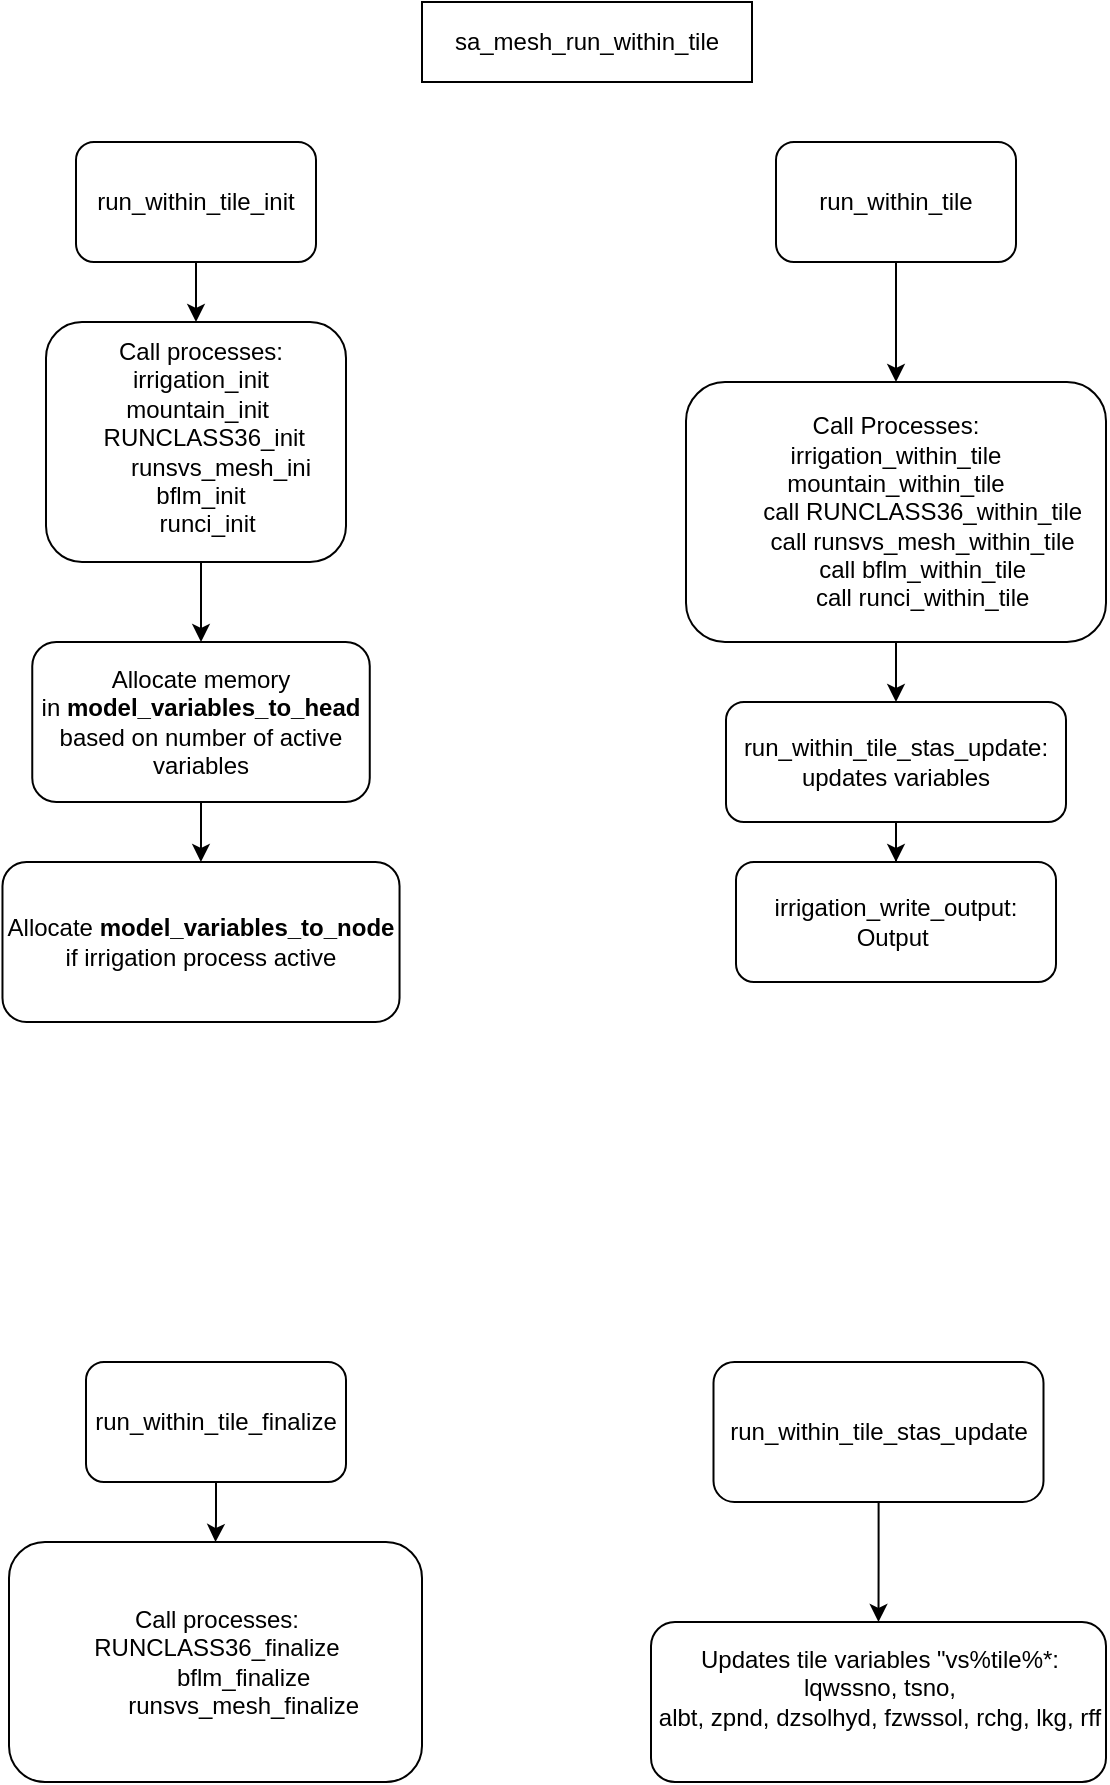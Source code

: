 <mxfile version="24.7.1" type="device">
  <diagram name="Page-1" id="llaCwsJbwQGVnoqfy9CV">
    <mxGraphModel dx="1584" dy="872" grid="1" gridSize="10" guides="1" tooltips="1" connect="1" arrows="1" fold="1" page="1" pageScale="1" pageWidth="850" pageHeight="1100" math="0" shadow="0">
      <root>
        <mxCell id="0" />
        <mxCell id="1" parent="0" />
        <mxCell id="n84rLuiJboxY6W36FprT-1" value="sa_mesh_run_within_tile" style="rounded=0;whiteSpace=wrap;html=1;" parent="1" vertex="1">
          <mxGeometry x="343" y="20" width="165" height="40" as="geometry" />
        </mxCell>
        <mxCell id="n84rLuiJboxY6W36FprT-4" value="" style="edgeStyle=orthogonalEdgeStyle;rounded=0;orthogonalLoop=1;jettySize=auto;html=1;" parent="1" source="n84rLuiJboxY6W36FprT-2" target="n84rLuiJboxY6W36FprT-3" edge="1">
          <mxGeometry relative="1" as="geometry" />
        </mxCell>
        <mxCell id="n84rLuiJboxY6W36FprT-2" value="run_within_tile_init" style="rounded=1;whiteSpace=wrap;html=1;" parent="1" vertex="1">
          <mxGeometry x="170" y="90" width="120" height="60" as="geometry" />
        </mxCell>
        <mxCell id="n84rLuiJboxY6W36FprT-7" value="" style="group" parent="1" vertex="1" connectable="0">
          <mxGeometry x="155" y="180" width="150" height="130" as="geometry" />
        </mxCell>
        <mxCell id="n84rLuiJboxY6W36FprT-3" value="&lt;div style=&quot;&quot;&gt;&lt;div style=&quot;text-align: center;&quot;&gt;&lt;br&gt;&lt;/div&gt;&lt;/div&gt;" style="whiteSpace=wrap;html=1;rounded=1;align=left;" parent="n84rLuiJboxY6W36FprT-7" vertex="1">
          <mxGeometry width="150" height="120" as="geometry" />
        </mxCell>
        <mxCell id="n84rLuiJboxY6W36FprT-6" value="&lt;div&gt;Call processes:&lt;/div&gt;&lt;div&gt;irrigation_init&lt;/div&gt;&lt;div&gt;mountain_init&lt;span style=&quot;background-color: initial;&quot;&gt;&amp;nbsp; &amp;nbsp;RUNCLASS36_init&lt;/span&gt;&lt;/div&gt;&lt;div&gt;&amp;nbsp; &amp;nbsp; &amp;nbsp; runsvs_mesh_ini&lt;/div&gt;&lt;div&gt;bflm_init&lt;/div&gt;&lt;div&gt;&amp;nbsp; runci_init&lt;/div&gt;&lt;div&gt;&lt;br&gt;&lt;/div&gt;" style="text;html=1;align=center;verticalAlign=middle;whiteSpace=wrap;rounded=0;" parent="n84rLuiJboxY6W36FprT-7" vertex="1">
          <mxGeometry x="15" y="10" width="125" height="110" as="geometry" />
        </mxCell>
        <mxCell id="n84rLuiJboxY6W36FprT-18" value="" style="edgeStyle=orthogonalEdgeStyle;rounded=0;orthogonalLoop=1;jettySize=auto;html=1;" parent="1" source="n84rLuiJboxY6W36FprT-12" target="n84rLuiJboxY6W36FprT-17" edge="1">
          <mxGeometry relative="1" as="geometry" />
        </mxCell>
        <mxCell id="n84rLuiJboxY6W36FprT-12" value="Allocate memory in&amp;nbsp;&lt;b&gt;model_variables_to_head&lt;/b&gt; based on number of active variables" style="rounded=1;whiteSpace=wrap;html=1;" parent="1" vertex="1">
          <mxGeometry x="148.13" y="340" width="168.75" height="80" as="geometry" />
        </mxCell>
        <mxCell id="n84rLuiJboxY6W36FprT-16" style="edgeStyle=orthogonalEdgeStyle;rounded=0;orthogonalLoop=1;jettySize=auto;html=1;entryX=0.5;entryY=0;entryDx=0;entryDy=0;" parent="1" source="n84rLuiJboxY6W36FprT-6" target="n84rLuiJboxY6W36FprT-12" edge="1">
          <mxGeometry relative="1" as="geometry" />
        </mxCell>
        <mxCell id="n84rLuiJboxY6W36FprT-17" value="Allocate&amp;nbsp;&lt;b&gt;model_variables_to_node&lt;/b&gt; if irrigation process active" style="whiteSpace=wrap;html=1;rounded=1;" parent="1" vertex="1">
          <mxGeometry x="133.24" y="450" width="198.53" height="80" as="geometry" />
        </mxCell>
        <mxCell id="n84rLuiJboxY6W36FprT-21" value="" style="edgeStyle=orthogonalEdgeStyle;rounded=0;orthogonalLoop=1;jettySize=auto;html=1;" parent="1" source="n84rLuiJboxY6W36FprT-19" target="n84rLuiJboxY6W36FprT-20" edge="1">
          <mxGeometry relative="1" as="geometry" />
        </mxCell>
        <mxCell id="n84rLuiJboxY6W36FprT-19" value="run_within_tile" style="rounded=1;whiteSpace=wrap;html=1;" parent="1" vertex="1">
          <mxGeometry x="520" y="90" width="120" height="60" as="geometry" />
        </mxCell>
        <mxCell id="n84rLuiJboxY6W36FprT-23" value="" style="edgeStyle=orthogonalEdgeStyle;rounded=0;orthogonalLoop=1;jettySize=auto;html=1;" parent="1" source="n84rLuiJboxY6W36FprT-20" target="n84rLuiJboxY6W36FprT-22" edge="1">
          <mxGeometry relative="1" as="geometry" />
        </mxCell>
        <mxCell id="n84rLuiJboxY6W36FprT-20" value="Call Processes:&lt;div&gt;irrigation_within_tile&lt;br&gt;&lt;/div&gt;&lt;div&gt;&lt;div&gt;mountain_within_tile&lt;/div&gt;&lt;div&gt;&amp;nbsp; &amp;nbsp; &amp;nbsp; &amp;nbsp; call RUNCLASS36_within_tile&lt;/div&gt;&lt;div&gt;&amp;nbsp; &amp;nbsp; &amp;nbsp; &amp;nbsp; call runsvs_mesh_within_tile&lt;/div&gt;&lt;div&gt;&amp;nbsp; &amp;nbsp; &amp;nbsp; &amp;nbsp; call bflm_within_tile&lt;/div&gt;&lt;div&gt;&amp;nbsp; &amp;nbsp; &amp;nbsp; &amp;nbsp; call runci_within_tile&lt;/div&gt;&lt;/div&gt;" style="whiteSpace=wrap;html=1;rounded=1;" parent="1" vertex="1">
          <mxGeometry x="475" y="210" width="210" height="130" as="geometry" />
        </mxCell>
        <mxCell id="n84rLuiJboxY6W36FprT-25" value="" style="edgeStyle=orthogonalEdgeStyle;rounded=0;orthogonalLoop=1;jettySize=auto;html=1;" parent="1" source="n84rLuiJboxY6W36FprT-22" target="n84rLuiJboxY6W36FprT-24" edge="1">
          <mxGeometry relative="1" as="geometry" />
        </mxCell>
        <mxCell id="n84rLuiJboxY6W36FprT-22" value="run_within_tile_stas_update:&lt;div&gt;updates variables&lt;/div&gt;" style="whiteSpace=wrap;html=1;rounded=1;" parent="1" vertex="1">
          <mxGeometry x="495" y="370" width="170" height="60" as="geometry" />
        </mxCell>
        <mxCell id="n84rLuiJboxY6W36FprT-24" value="irrigation_write_output:&lt;div&gt;Output&amp;nbsp;&lt;/div&gt;" style="whiteSpace=wrap;html=1;rounded=1;" parent="1" vertex="1">
          <mxGeometry x="500" y="450" width="160" height="60" as="geometry" />
        </mxCell>
        <mxCell id="n84rLuiJboxY6W36FprT-28" value="" style="edgeStyle=orthogonalEdgeStyle;rounded=0;orthogonalLoop=1;jettySize=auto;html=1;" parent="1" source="n84rLuiJboxY6W36FprT-26" target="n84rLuiJboxY6W36FprT-27" edge="1">
          <mxGeometry relative="1" as="geometry" />
        </mxCell>
        <mxCell id="n84rLuiJboxY6W36FprT-26" value="run_within_tile_finalize" style="rounded=1;whiteSpace=wrap;html=1;" parent="1" vertex="1">
          <mxGeometry x="175" y="700" width="130" height="60" as="geometry" />
        </mxCell>
        <mxCell id="n84rLuiJboxY6W36FprT-27" value="Call processes:&lt;div&gt;&lt;div&gt;RUNCLASS36_finalize&lt;/div&gt;&lt;div&gt;&amp;nbsp; &amp;nbsp; &amp;nbsp; &amp;nbsp; bflm_finalize&lt;/div&gt;&lt;div&gt;&amp;nbsp; &amp;nbsp; &amp;nbsp; &amp;nbsp; runsvs_mesh_finalize&lt;/div&gt;&lt;/div&gt;" style="whiteSpace=wrap;html=1;rounded=1;" parent="1" vertex="1">
          <mxGeometry x="136.5" y="790" width="206.5" height="120" as="geometry" />
        </mxCell>
        <mxCell id="1o-a0319OkapsV6aXgHL-3" value="" style="edgeStyle=orthogonalEdgeStyle;rounded=0;orthogonalLoop=1;jettySize=auto;html=1;" edge="1" parent="1" source="1o-a0319OkapsV6aXgHL-1" target="1o-a0319OkapsV6aXgHL-2">
          <mxGeometry relative="1" as="geometry" />
        </mxCell>
        <mxCell id="1o-a0319OkapsV6aXgHL-1" value="run_within_tile_stas_update" style="rounded=1;whiteSpace=wrap;html=1;" vertex="1" parent="1">
          <mxGeometry x="488.75" y="700" width="165" height="70" as="geometry" />
        </mxCell>
        <mxCell id="1o-a0319OkapsV6aXgHL-2" value="Updates tile variables &quot;vs%tile%*:&lt;div&gt;lqwssno,&amp;nbsp;tsno, albt,&amp;nbsp;zpnd,&amp;nbsp;dzsolhyd,&amp;nbsp;fzwssol,&amp;nbsp;rchg,&amp;nbsp;lkg,&amp;nbsp;rff&lt;br&gt;&lt;div&gt;&lt;br&gt;&lt;/div&gt;&lt;/div&gt;" style="whiteSpace=wrap;html=1;rounded=1;" vertex="1" parent="1">
          <mxGeometry x="457.5" y="830" width="227.5" height="80" as="geometry" />
        </mxCell>
      </root>
    </mxGraphModel>
  </diagram>
</mxfile>
